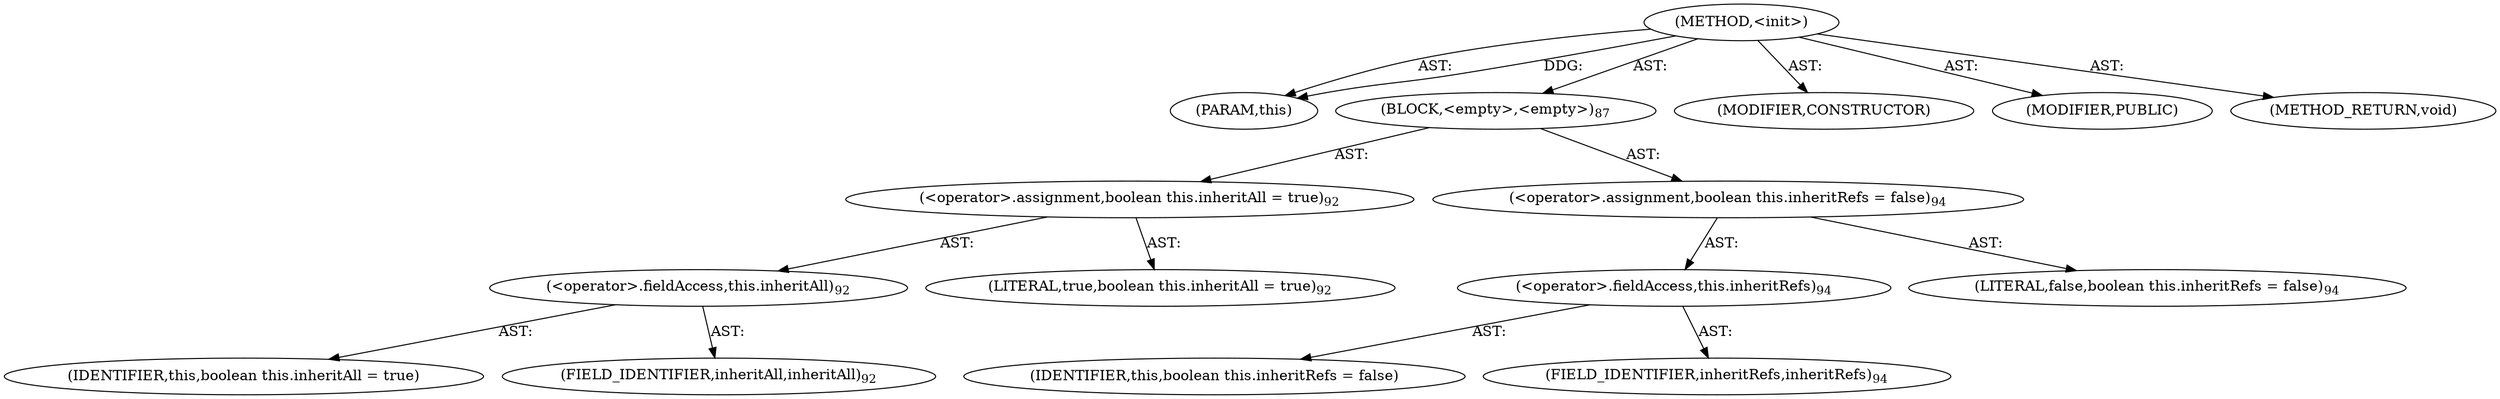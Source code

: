 digraph "&lt;init&gt;" {  
"111669149709" [label = <(METHOD,&lt;init&gt;)> ]
"115964117017" [label = <(PARAM,this)> ]
"25769803805" [label = <(BLOCK,&lt;empty&gt;,&lt;empty&gt;)<SUB>87</SUB>> ]
"30064771159" [label = <(&lt;operator&gt;.assignment,boolean this.inheritAll = true)<SUB>92</SUB>> ]
"30064771160" [label = <(&lt;operator&gt;.fieldAccess,this.inheritAll)<SUB>92</SUB>> ]
"68719476807" [label = <(IDENTIFIER,this,boolean this.inheritAll = true)> ]
"55834574882" [label = <(FIELD_IDENTIFIER,inheritAll,inheritAll)<SUB>92</SUB>> ]
"90194313229" [label = <(LITERAL,true,boolean this.inheritAll = true)<SUB>92</SUB>> ]
"30064771161" [label = <(&lt;operator&gt;.assignment,boolean this.inheritRefs = false)<SUB>94</SUB>> ]
"30064771162" [label = <(&lt;operator&gt;.fieldAccess,this.inheritRefs)<SUB>94</SUB>> ]
"68719476808" [label = <(IDENTIFIER,this,boolean this.inheritRefs = false)> ]
"55834574883" [label = <(FIELD_IDENTIFIER,inheritRefs,inheritRefs)<SUB>94</SUB>> ]
"90194313230" [label = <(LITERAL,false,boolean this.inheritRefs = false)<SUB>94</SUB>> ]
"133143986206" [label = <(MODIFIER,CONSTRUCTOR)> ]
"133143986207" [label = <(MODIFIER,PUBLIC)> ]
"128849018893" [label = <(METHOD_RETURN,void)> ]
  "111669149709" -> "115964117017"  [ label = "AST: "] 
  "111669149709" -> "25769803805"  [ label = "AST: "] 
  "111669149709" -> "133143986206"  [ label = "AST: "] 
  "111669149709" -> "133143986207"  [ label = "AST: "] 
  "111669149709" -> "128849018893"  [ label = "AST: "] 
  "25769803805" -> "30064771159"  [ label = "AST: "] 
  "25769803805" -> "30064771161"  [ label = "AST: "] 
  "30064771159" -> "30064771160"  [ label = "AST: "] 
  "30064771159" -> "90194313229"  [ label = "AST: "] 
  "30064771160" -> "68719476807"  [ label = "AST: "] 
  "30064771160" -> "55834574882"  [ label = "AST: "] 
  "30064771161" -> "30064771162"  [ label = "AST: "] 
  "30064771161" -> "90194313230"  [ label = "AST: "] 
  "30064771162" -> "68719476808"  [ label = "AST: "] 
  "30064771162" -> "55834574883"  [ label = "AST: "] 
  "111669149709" -> "115964117017"  [ label = "DDG: "] 
}
